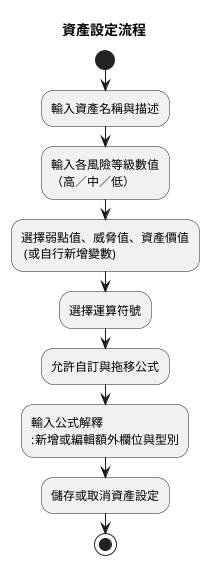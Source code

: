 @startuml 
title 資產設定流程

start

:輸入資產名稱與描述;
:輸入各風險等級數值\n（高／中／低）;
:選擇弱點值、威脅值、資產價值\n (或自行新增變數);
:選擇運算符號;
:允許自訂與拖移公式;
:輸入公式解釋
:新增或編輯額外欄位與型別;
:儲存或取消資產設定;

stop

@enduml
